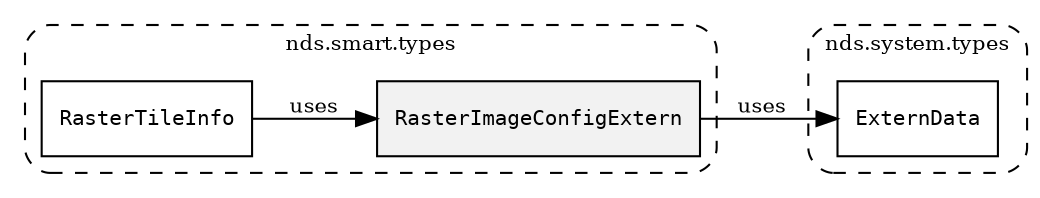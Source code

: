 /**
 * This dot file creates symbol collaboration diagram for RasterImageConfigExtern.
 */
digraph ZSERIO
{
    node [shape=box, fontsize=10];
    rankdir="LR";
    fontsize=10;
    tooltip="RasterImageConfigExtern collaboration diagram";

    subgraph "cluster_nds.smart.types"
    {
        style="dashed, rounded";
        label="nds.smart.types";
        tooltip="Package nds.smart.types";
        href="../../../content/packages/nds.smart.types.html#Package-nds-smart-types";
        target="_parent";

        "RasterImageConfigExtern" [style="filled", fillcolor="#0000000D", target="_parent", label=<<font face="monospace"><table align="center" border="0" cellspacing="0" cellpadding="0"><tr><td href="../../../content/packages/nds.smart.types.html#Subtype-RasterImageConfigExtern" title="Subtype defined in nds.smart.types">RasterImageConfigExtern</td></tr></table></font>>];
        "RasterTileInfo" [target="_parent", label=<<font face="monospace"><table align="center" border="0" cellspacing="0" cellpadding="0"><tr><td href="../../../content/packages/nds.smart.types.html#Structure-RasterTileInfo" title="Structure defined in nds.smart.types">RasterTileInfo</td></tr></table></font>>];
    }

    subgraph "cluster_nds.system.types"
    {
        style="dashed, rounded";
        label="nds.system.types";
        tooltip="Package nds.system.types";
        href="../../../content/packages/nds.system.types.html#Package-nds-system-types";
        target="_parent";

        "ExternData" [target="_parent", label=<<font face="monospace"><table align="center" border="0" cellspacing="0" cellpadding="0"><tr><td href="../../../content/packages/nds.system.types.html#Structure-ExternData" title="Structure defined in nds.system.types">ExternData</td></tr></table></font>>];
    }

    "RasterImageConfigExtern" -> "ExternData" [label="uses", fontsize=10];
    "RasterTileInfo" -> "RasterImageConfigExtern" [label="uses", fontsize=10];
}
